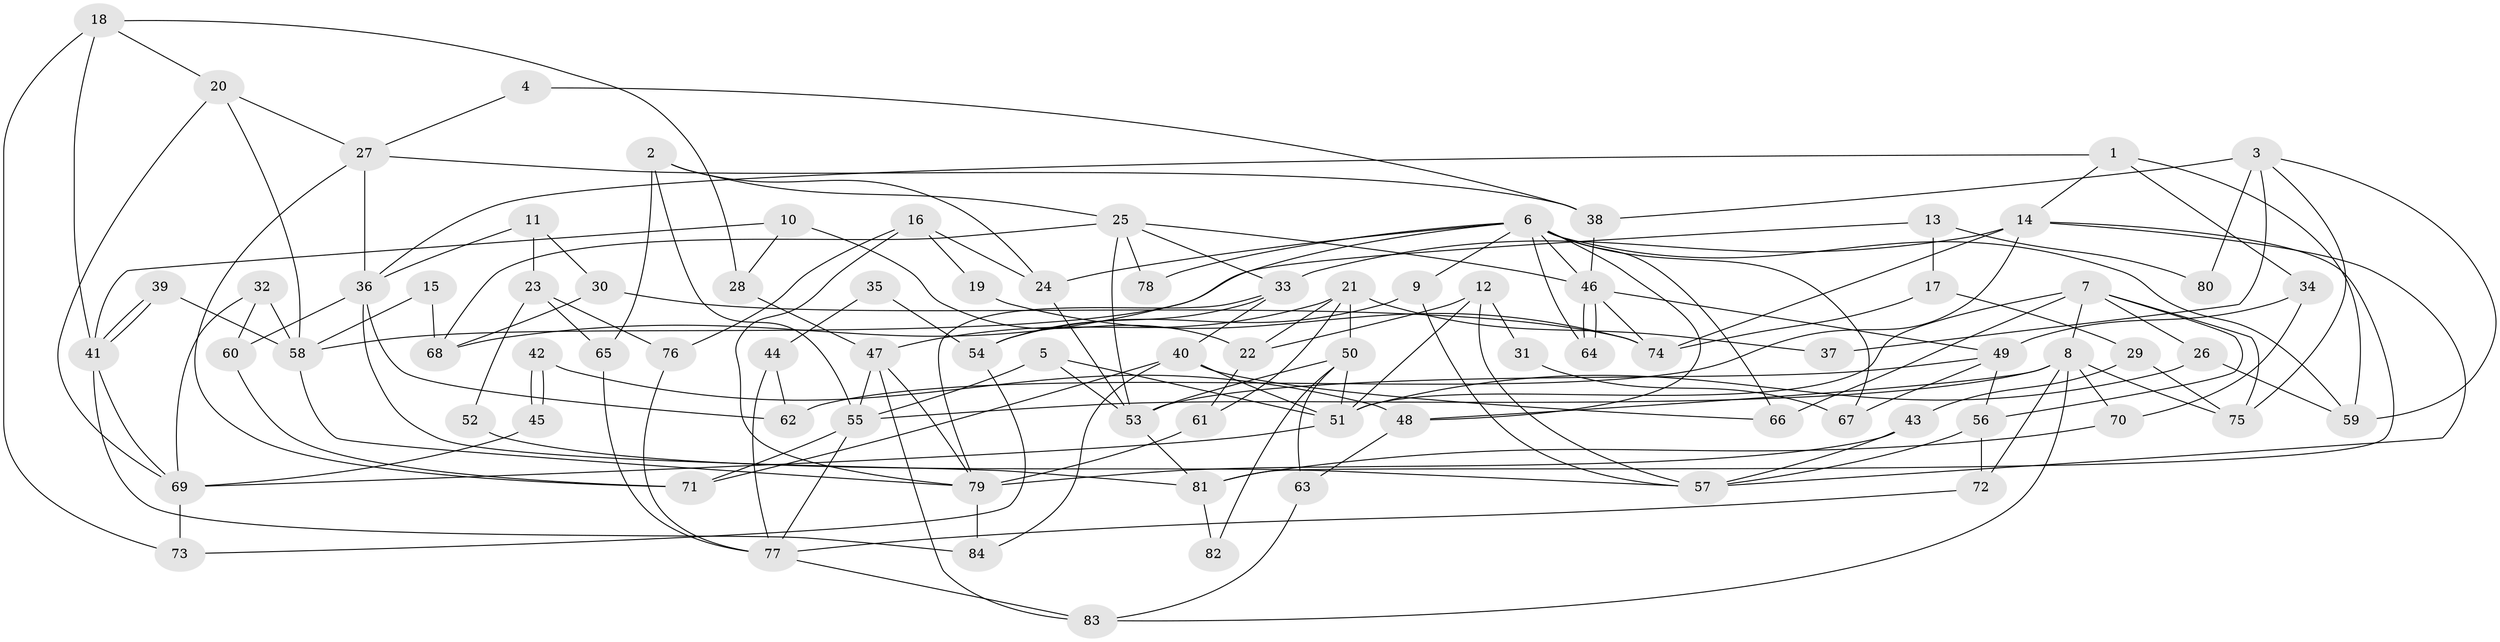 // coarse degree distribution, {4: 0.24242424242424243, 5: 0.09090909090909091, 2: 0.18181818181818182, 3: 0.15151515151515152, 6: 0.12121212121212122, 10: 0.030303030303030304, 8: 0.09090909090909091, 11: 0.030303030303030304, 7: 0.030303030303030304, 14: 0.030303030303030304}
// Generated by graph-tools (version 1.1) at 2025/54/03/04/25 21:54:59]
// undirected, 84 vertices, 168 edges
graph export_dot {
graph [start="1"]
  node [color=gray90,style=filled];
  1;
  2;
  3;
  4;
  5;
  6;
  7;
  8;
  9;
  10;
  11;
  12;
  13;
  14;
  15;
  16;
  17;
  18;
  19;
  20;
  21;
  22;
  23;
  24;
  25;
  26;
  27;
  28;
  29;
  30;
  31;
  32;
  33;
  34;
  35;
  36;
  37;
  38;
  39;
  40;
  41;
  42;
  43;
  44;
  45;
  46;
  47;
  48;
  49;
  50;
  51;
  52;
  53;
  54;
  55;
  56;
  57;
  58;
  59;
  60;
  61;
  62;
  63;
  64;
  65;
  66;
  67;
  68;
  69;
  70;
  71;
  72;
  73;
  74;
  75;
  76;
  77;
  78;
  79;
  80;
  81;
  82;
  83;
  84;
  1 -- 36;
  1 -- 59;
  1 -- 14;
  1 -- 34;
  2 -- 55;
  2 -- 25;
  2 -- 24;
  2 -- 65;
  3 -- 75;
  3 -- 38;
  3 -- 37;
  3 -- 59;
  3 -- 80;
  4 -- 27;
  4 -- 38;
  5 -- 55;
  5 -- 53;
  5 -- 51;
  6 -- 59;
  6 -- 66;
  6 -- 9;
  6 -- 24;
  6 -- 46;
  6 -- 48;
  6 -- 64;
  6 -- 67;
  6 -- 68;
  6 -- 78;
  7 -- 8;
  7 -- 51;
  7 -- 26;
  7 -- 56;
  7 -- 66;
  7 -- 75;
  8 -- 72;
  8 -- 70;
  8 -- 48;
  8 -- 55;
  8 -- 75;
  8 -- 83;
  9 -- 57;
  9 -- 54;
  10 -- 22;
  10 -- 41;
  10 -- 28;
  11 -- 36;
  11 -- 30;
  11 -- 23;
  12 -- 51;
  12 -- 57;
  12 -- 22;
  12 -- 31;
  13 -- 58;
  13 -- 17;
  13 -- 80;
  14 -- 33;
  14 -- 57;
  14 -- 62;
  14 -- 74;
  14 -- 81;
  15 -- 58;
  15 -- 68;
  16 -- 24;
  16 -- 79;
  16 -- 19;
  16 -- 76;
  17 -- 74;
  17 -- 29;
  18 -- 20;
  18 -- 28;
  18 -- 41;
  18 -- 73;
  19 -- 74;
  20 -- 27;
  20 -- 69;
  20 -- 58;
  21 -- 50;
  21 -- 61;
  21 -- 22;
  21 -- 37;
  21 -- 47;
  22 -- 61;
  23 -- 76;
  23 -- 52;
  23 -- 65;
  24 -- 53;
  25 -- 53;
  25 -- 46;
  25 -- 33;
  25 -- 68;
  25 -- 78;
  26 -- 51;
  26 -- 59;
  27 -- 36;
  27 -- 71;
  27 -- 38;
  28 -- 47;
  29 -- 75;
  29 -- 43;
  30 -- 68;
  30 -- 74;
  31 -- 67;
  32 -- 58;
  32 -- 69;
  32 -- 60;
  33 -- 40;
  33 -- 54;
  33 -- 79;
  34 -- 49;
  34 -- 70;
  35 -- 54;
  35 -- 44;
  36 -- 81;
  36 -- 60;
  36 -- 62;
  38 -- 46;
  39 -- 41;
  39 -- 41;
  39 -- 58;
  40 -- 84;
  40 -- 51;
  40 -- 66;
  40 -- 71;
  41 -- 69;
  41 -- 84;
  42 -- 45;
  42 -- 45;
  42 -- 48;
  43 -- 79;
  43 -- 57;
  44 -- 77;
  44 -- 62;
  45 -- 69;
  46 -- 64;
  46 -- 64;
  46 -- 49;
  46 -- 74;
  47 -- 83;
  47 -- 55;
  47 -- 79;
  48 -- 63;
  49 -- 53;
  49 -- 56;
  49 -- 67;
  50 -- 51;
  50 -- 63;
  50 -- 53;
  50 -- 82;
  51 -- 69;
  52 -- 57;
  53 -- 81;
  54 -- 73;
  55 -- 71;
  55 -- 77;
  56 -- 57;
  56 -- 72;
  58 -- 79;
  60 -- 71;
  61 -- 79;
  63 -- 83;
  65 -- 77;
  69 -- 73;
  70 -- 81;
  72 -- 77;
  76 -- 77;
  77 -- 83;
  79 -- 84;
  81 -- 82;
}
